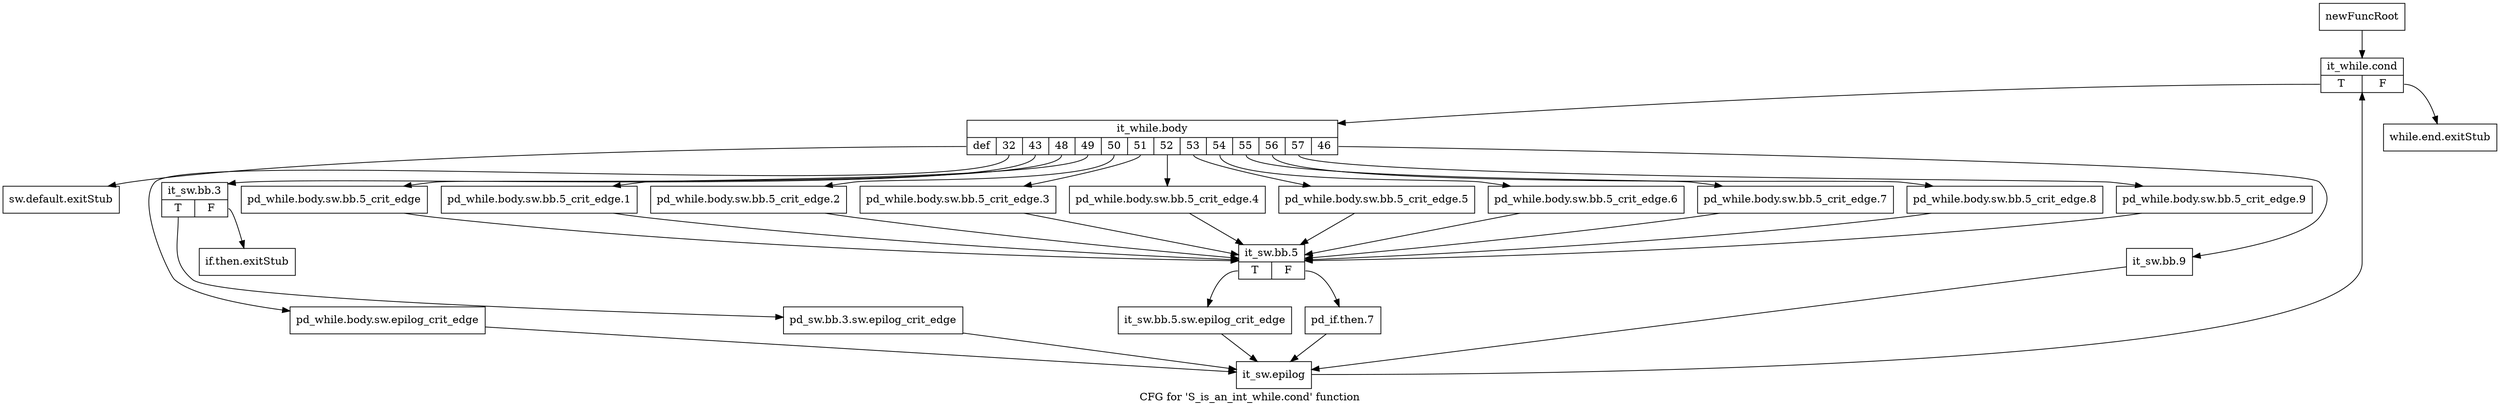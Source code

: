 digraph "CFG for 'S_is_an_int_while.cond' function" {
	label="CFG for 'S_is_an_int_while.cond' function";

	Node0x5099c20 [shape=record,label="{newFuncRoot}"];
	Node0x5099c20 -> Node0x5099d60;
	Node0x5099c70 [shape=record,label="{while.end.exitStub}"];
	Node0x5099cc0 [shape=record,label="{sw.default.exitStub}"];
	Node0x5099d10 [shape=record,label="{if.then.exitStub}"];
	Node0x5099d60 [shape=record,label="{it_while.cond|{<s0>T|<s1>F}}"];
	Node0x5099d60:s0 -> Node0x5099db0;
	Node0x5099d60:s1 -> Node0x5099c70;
	Node0x5099db0 [shape=record,label="{it_while.body|{<s0>def|<s1>32|<s2>43|<s3>48|<s4>49|<s5>50|<s6>51|<s7>52|<s8>53|<s9>54|<s10>55|<s11>56|<s12>57|<s13>46}}"];
	Node0x5099db0:s0 -> Node0x5099cc0;
	Node0x5099db0:s1 -> Node0x509b400;
	Node0x5099db0:s2 -> Node0x509b360;
	Node0x5099db0:s3 -> Node0x509b220;
	Node0x5099db0:s4 -> Node0x509b1d0;
	Node0x5099db0:s5 -> Node0x5094170;
	Node0x5099db0:s6 -> Node0x5094120;
	Node0x5099db0:s7 -> Node0x5099fe0;
	Node0x5099db0:s8 -> Node0x5099f90;
	Node0x5099db0:s9 -> Node0x5099f40;
	Node0x5099db0:s10 -> Node0x5099ef0;
	Node0x5099db0:s11 -> Node0x5099ea0;
	Node0x5099db0:s12 -> Node0x5099e50;
	Node0x5099db0:s13 -> Node0x5099e00;
	Node0x5099e00 [shape=record,label="{it_sw.bb.9}"];
	Node0x5099e00 -> Node0x509b450;
	Node0x5099e50 [shape=record,label="{pd_while.body.sw.bb.5_crit_edge.9}"];
	Node0x5099e50 -> Node0x509b270;
	Node0x5099ea0 [shape=record,label="{pd_while.body.sw.bb.5_crit_edge.8}"];
	Node0x5099ea0 -> Node0x509b270;
	Node0x5099ef0 [shape=record,label="{pd_while.body.sw.bb.5_crit_edge.7}"];
	Node0x5099ef0 -> Node0x509b270;
	Node0x5099f40 [shape=record,label="{pd_while.body.sw.bb.5_crit_edge.6}"];
	Node0x5099f40 -> Node0x509b270;
	Node0x5099f90 [shape=record,label="{pd_while.body.sw.bb.5_crit_edge.5}"];
	Node0x5099f90 -> Node0x509b270;
	Node0x5099fe0 [shape=record,label="{pd_while.body.sw.bb.5_crit_edge.4}"];
	Node0x5099fe0 -> Node0x509b270;
	Node0x5094120 [shape=record,label="{pd_while.body.sw.bb.5_crit_edge.3}"];
	Node0x5094120 -> Node0x509b270;
	Node0x5094170 [shape=record,label="{pd_while.body.sw.bb.5_crit_edge.2}"];
	Node0x5094170 -> Node0x509b270;
	Node0x509b1d0 [shape=record,label="{pd_while.body.sw.bb.5_crit_edge.1}"];
	Node0x509b1d0 -> Node0x509b270;
	Node0x509b220 [shape=record,label="{pd_while.body.sw.bb.5_crit_edge}"];
	Node0x509b220 -> Node0x509b270;
	Node0x509b270 [shape=record,label="{it_sw.bb.5|{<s0>T|<s1>F}}"];
	Node0x509b270:s0 -> Node0x509b310;
	Node0x509b270:s1 -> Node0x509b2c0;
	Node0x509b2c0 [shape=record,label="{pd_if.then.7}"];
	Node0x509b2c0 -> Node0x509b450;
	Node0x509b310 [shape=record,label="{it_sw.bb.5.sw.epilog_crit_edge}"];
	Node0x509b310 -> Node0x509b450;
	Node0x509b360 [shape=record,label="{it_sw.bb.3|{<s0>T|<s1>F}}"];
	Node0x509b360:s0 -> Node0x509b3b0;
	Node0x509b360:s1 -> Node0x5099d10;
	Node0x509b3b0 [shape=record,label="{pd_sw.bb.3.sw.epilog_crit_edge}"];
	Node0x509b3b0 -> Node0x509b450;
	Node0x509b400 [shape=record,label="{pd_while.body.sw.epilog_crit_edge}"];
	Node0x509b400 -> Node0x509b450;
	Node0x509b450 [shape=record,label="{it_sw.epilog}"];
	Node0x509b450 -> Node0x5099d60;
}
